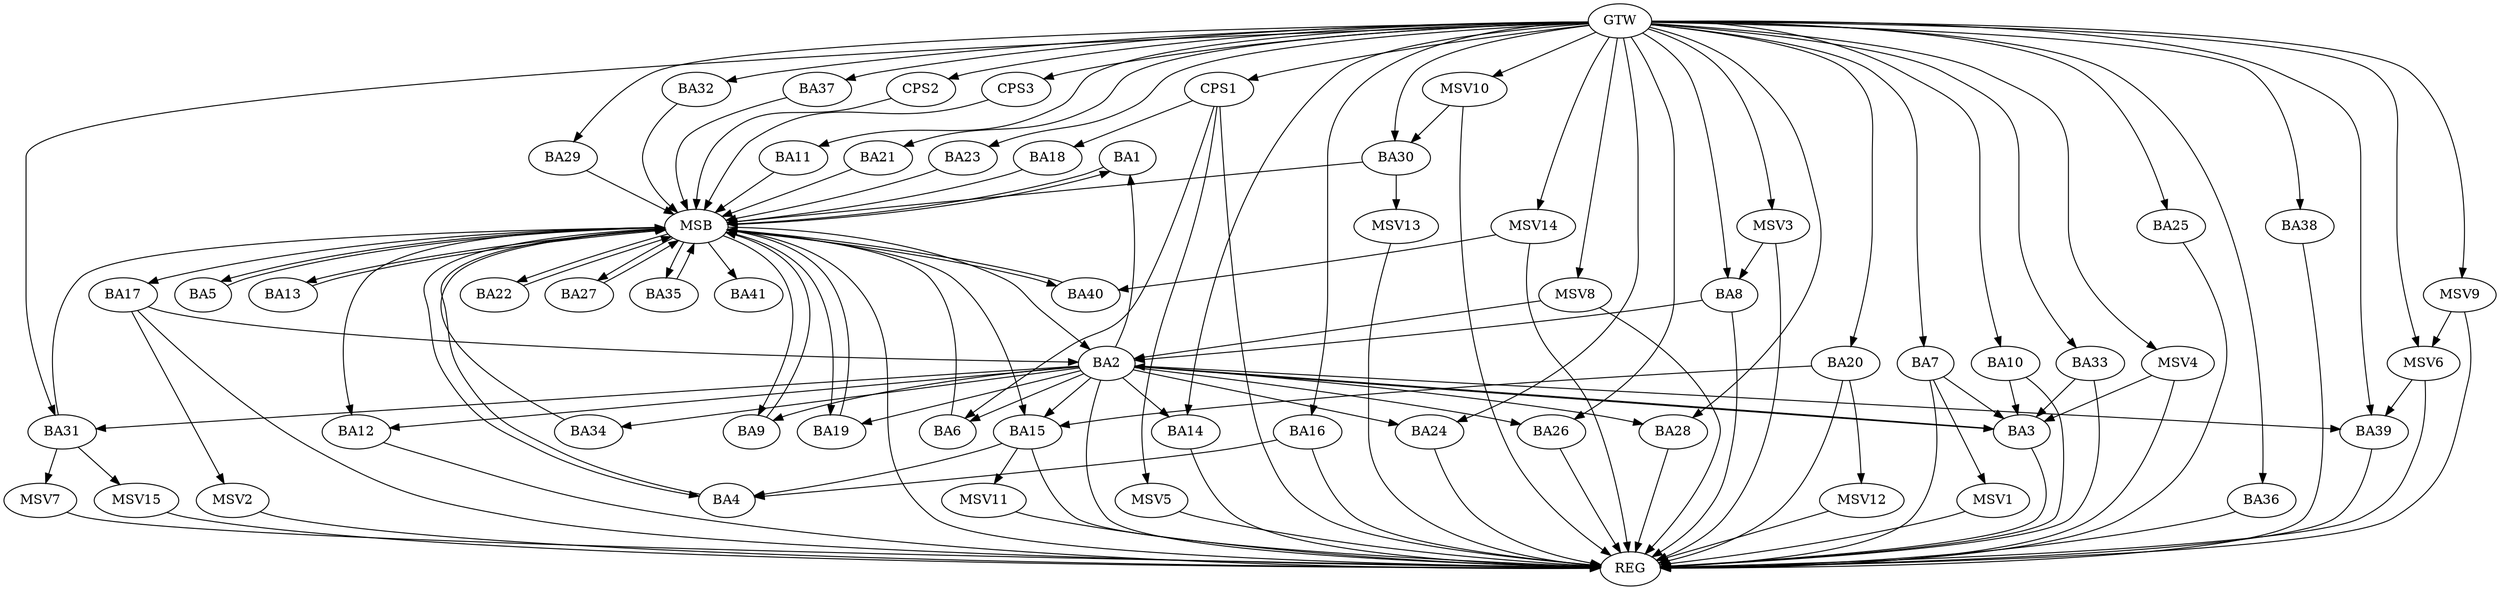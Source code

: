 strict digraph G {
  BA1 [ label="BA1" ];
  BA2 [ label="BA2" ];
  BA3 [ label="BA3" ];
  BA4 [ label="BA4" ];
  BA5 [ label="BA5" ];
  BA6 [ label="BA6" ];
  BA7 [ label="BA7" ];
  BA8 [ label="BA8" ];
  BA9 [ label="BA9" ];
  BA10 [ label="BA10" ];
  BA11 [ label="BA11" ];
  BA12 [ label="BA12" ];
  BA13 [ label="BA13" ];
  BA14 [ label="BA14" ];
  BA15 [ label="BA15" ];
  BA16 [ label="BA16" ];
  BA17 [ label="BA17" ];
  BA18 [ label="BA18" ];
  BA19 [ label="BA19" ];
  BA20 [ label="BA20" ];
  BA21 [ label="BA21" ];
  BA22 [ label="BA22" ];
  BA23 [ label="BA23" ];
  BA24 [ label="BA24" ];
  BA25 [ label="BA25" ];
  BA26 [ label="BA26" ];
  BA27 [ label="BA27" ];
  BA28 [ label="BA28" ];
  BA29 [ label="BA29" ];
  BA30 [ label="BA30" ];
  BA31 [ label="BA31" ];
  BA32 [ label="BA32" ];
  BA33 [ label="BA33" ];
  BA34 [ label="BA34" ];
  BA35 [ label="BA35" ];
  BA36 [ label="BA36" ];
  BA37 [ label="BA37" ];
  BA38 [ label="BA38" ];
  BA39 [ label="BA39" ];
  BA40 [ label="BA40" ];
  BA41 [ label="BA41" ];
  CPS1 [ label="CPS1" ];
  CPS2 [ label="CPS2" ];
  CPS3 [ label="CPS3" ];
  GTW [ label="GTW" ];
  REG [ label="REG" ];
  MSB [ label="MSB" ];
  MSV1 [ label="MSV1" ];
  MSV2 [ label="MSV2" ];
  MSV3 [ label="MSV3" ];
  MSV4 [ label="MSV4" ];
  MSV5 [ label="MSV5" ];
  MSV6 [ label="MSV6" ];
  MSV7 [ label="MSV7" ];
  MSV8 [ label="MSV8" ];
  MSV9 [ label="MSV9" ];
  MSV10 [ label="MSV10" ];
  MSV11 [ label="MSV11" ];
  MSV12 [ label="MSV12" ];
  MSV13 [ label="MSV13" ];
  MSV14 [ label="MSV14" ];
  MSV15 [ label="MSV15" ];
  BA2 -> BA1;
  BA3 -> BA2;
  BA7 -> BA3;
  BA8 -> BA2;
  BA10 -> BA3;
  BA15 -> BA4;
  BA16 -> BA4;
  BA17 -> BA2;
  BA20 -> BA15;
  BA33 -> BA3;
  CPS1 -> BA18;
  CPS1 -> BA6;
  GTW -> BA7;
  GTW -> BA8;
  GTW -> BA10;
  GTW -> BA11;
  GTW -> BA14;
  GTW -> BA16;
  GTW -> BA20;
  GTW -> BA21;
  GTW -> BA23;
  GTW -> BA24;
  GTW -> BA25;
  GTW -> BA26;
  GTW -> BA28;
  GTW -> BA29;
  GTW -> BA30;
  GTW -> BA31;
  GTW -> BA32;
  GTW -> BA33;
  GTW -> BA36;
  GTW -> BA37;
  GTW -> BA38;
  GTW -> BA39;
  GTW -> CPS1;
  GTW -> CPS2;
  GTW -> CPS3;
  BA2 -> REG;
  BA3 -> REG;
  BA7 -> REG;
  BA8 -> REG;
  BA10 -> REG;
  BA12 -> REG;
  BA14 -> REG;
  BA15 -> REG;
  BA16 -> REG;
  BA17 -> REG;
  BA20 -> REG;
  BA24 -> REG;
  BA25 -> REG;
  BA26 -> REG;
  BA28 -> REG;
  BA33 -> REG;
  BA36 -> REG;
  BA38 -> REG;
  BA39 -> REG;
  CPS1 -> REG;
  BA1 -> MSB;
  MSB -> BA2;
  MSB -> REG;
  BA4 -> MSB;
  BA5 -> MSB;
  MSB -> BA1;
  BA6 -> MSB;
  BA9 -> MSB;
  BA11 -> MSB;
  MSB -> BA4;
  BA13 -> MSB;
  MSB -> BA5;
  BA18 -> MSB;
  MSB -> BA13;
  BA19 -> MSB;
  BA21 -> MSB;
  BA22 -> MSB;
  MSB -> BA15;
  BA23 -> MSB;
  BA27 -> MSB;
  BA29 -> MSB;
  MSB -> BA9;
  BA30 -> MSB;
  MSB -> BA22;
  BA31 -> MSB;
  BA32 -> MSB;
  BA34 -> MSB;
  BA35 -> MSB;
  BA37 -> MSB;
  BA40 -> MSB;
  MSB -> BA19;
  CPS2 -> MSB;
  MSB -> BA27;
  MSB -> BA41;
  CPS3 -> MSB;
  MSB -> BA40;
  MSB -> BA17;
  MSB -> BA35;
  MSB -> BA12;
  BA2 -> BA26;
  BA2 -> BA34;
  BA2 -> BA14;
  BA2 -> BA31;
  BA2 -> BA9;
  BA2 -> BA15;
  BA2 -> BA3;
  BA2 -> BA24;
  BA2 -> BA12;
  BA2 -> BA39;
  BA2 -> BA19;
  BA2 -> BA28;
  BA2 -> BA6;
  BA7 -> MSV1;
  MSV1 -> REG;
  BA17 -> MSV2;
  MSV2 -> REG;
  MSV3 -> BA8;
  GTW -> MSV3;
  MSV3 -> REG;
  MSV4 -> BA3;
  GTW -> MSV4;
  MSV4 -> REG;
  CPS1 -> MSV5;
  MSV5 -> REG;
  MSV6 -> BA39;
  GTW -> MSV6;
  MSV6 -> REG;
  BA31 -> MSV7;
  MSV7 -> REG;
  MSV8 -> BA2;
  GTW -> MSV8;
  MSV8 -> REG;
  MSV9 -> MSV6;
  GTW -> MSV9;
  MSV9 -> REG;
  MSV10 -> BA30;
  GTW -> MSV10;
  MSV10 -> REG;
  BA15 -> MSV11;
  MSV11 -> REG;
  BA20 -> MSV12;
  MSV12 -> REG;
  BA30 -> MSV13;
  MSV13 -> REG;
  MSV14 -> BA40;
  GTW -> MSV14;
  MSV14 -> REG;
  BA31 -> MSV15;
  MSV15 -> REG;
}
